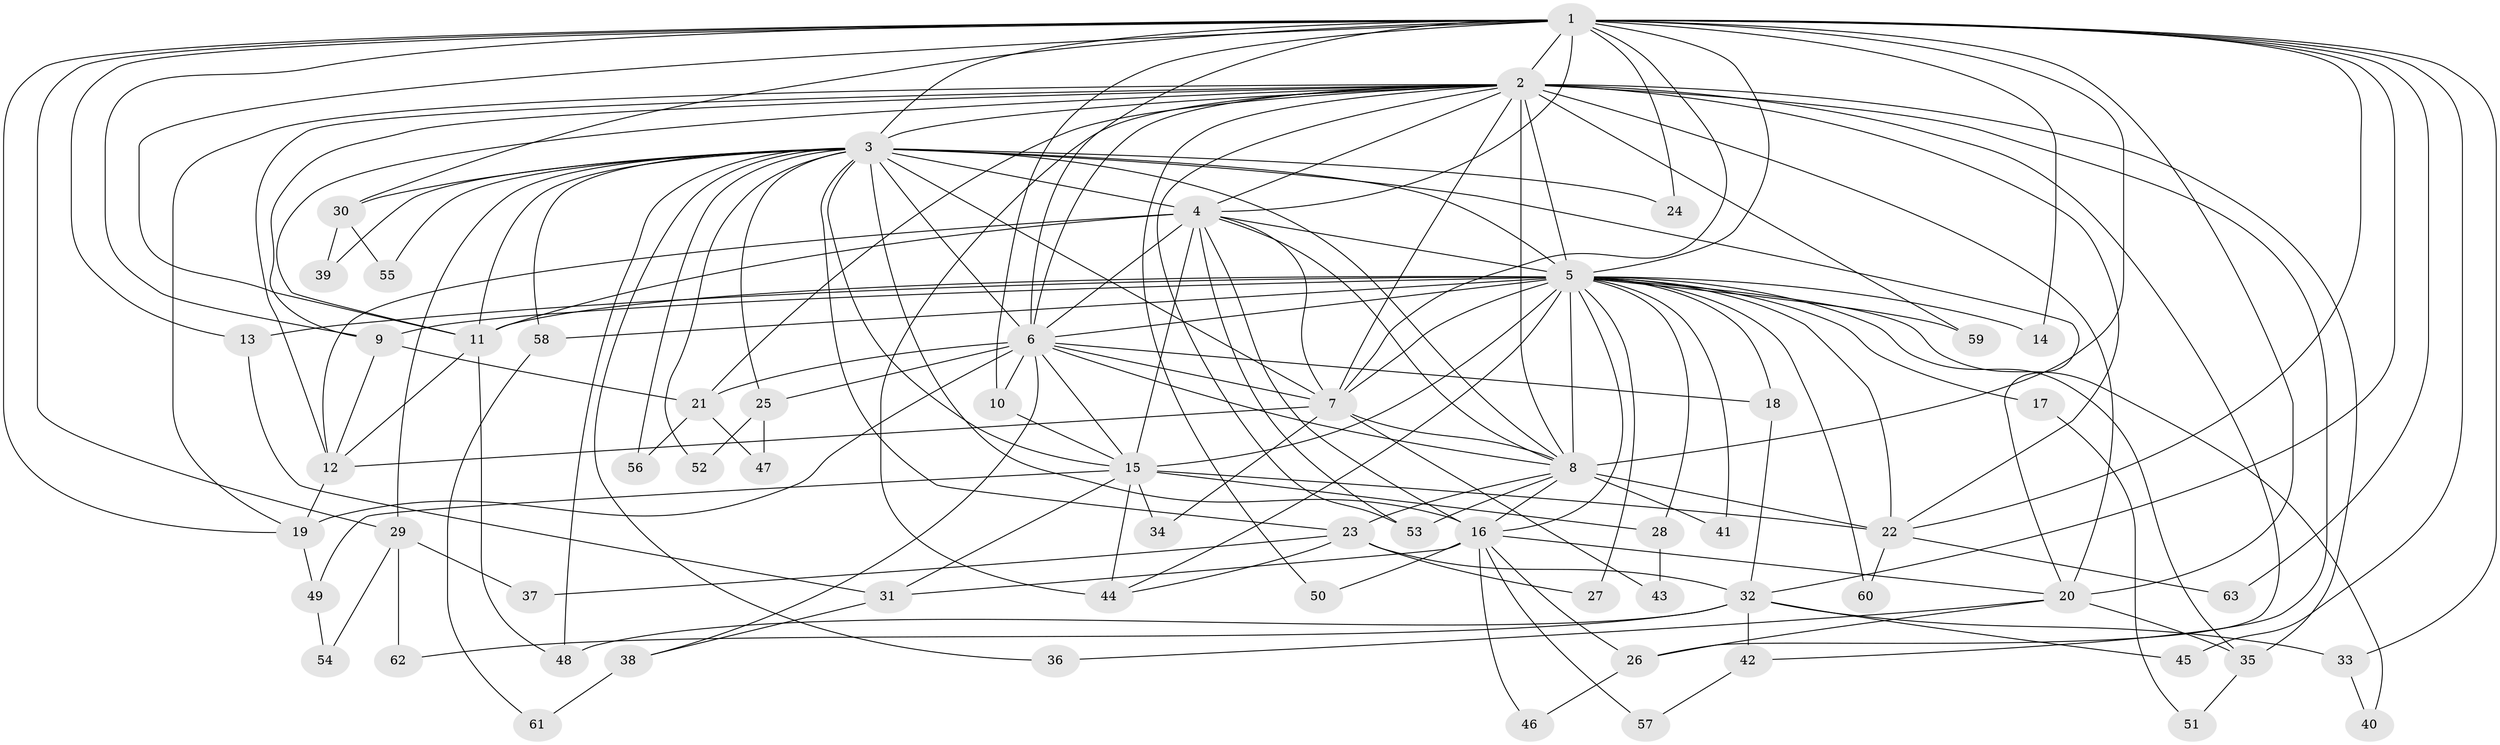 // original degree distribution, {22: 0.007936507936507936, 20: 0.007936507936507936, 31: 0.007936507936507936, 26: 0.007936507936507936, 25: 0.007936507936507936, 36: 0.007936507936507936, 17: 0.007936507936507936, 14: 0.007936507936507936, 19: 0.007936507936507936, 15: 0.007936507936507936, 5: 0.07142857142857142, 3: 0.1984126984126984, 4: 0.07142857142857142, 2: 0.5396825396825397, 6: 0.007936507936507936, 7: 0.007936507936507936, 8: 0.023809523809523808}
// Generated by graph-tools (version 1.1) at 2025/49/03/04/25 22:49:56]
// undirected, 63 vertices, 165 edges
graph export_dot {
  node [color=gray90,style=filled];
  1;
  2;
  3;
  4;
  5;
  6;
  7;
  8;
  9;
  10;
  11;
  12;
  13;
  14;
  15;
  16;
  17;
  18;
  19;
  20;
  21;
  22;
  23;
  24;
  25;
  26;
  27;
  28;
  29;
  30;
  31;
  32;
  33;
  34;
  35;
  36;
  37;
  38;
  39;
  40;
  41;
  42;
  43;
  44;
  45;
  46;
  47;
  48;
  49;
  50;
  51;
  52;
  53;
  54;
  55;
  56;
  57;
  58;
  59;
  60;
  61;
  62;
  63;
  1 -- 2 [weight=4.0];
  1 -- 3 [weight=4.0];
  1 -- 4 [weight=3.0];
  1 -- 5 [weight=3.0];
  1 -- 6 [weight=3.0];
  1 -- 7 [weight=2.0];
  1 -- 8 [weight=3.0];
  1 -- 9 [weight=1.0];
  1 -- 10 [weight=1.0];
  1 -- 11 [weight=2.0];
  1 -- 13 [weight=1.0];
  1 -- 14 [weight=1.0];
  1 -- 19 [weight=1.0];
  1 -- 20 [weight=1.0];
  1 -- 22 [weight=1.0];
  1 -- 24 [weight=1.0];
  1 -- 29 [weight=1.0];
  1 -- 30 [weight=1.0];
  1 -- 32 [weight=1.0];
  1 -- 33 [weight=1.0];
  1 -- 45 [weight=1.0];
  1 -- 63 [weight=1.0];
  2 -- 3 [weight=2.0];
  2 -- 4 [weight=1.0];
  2 -- 5 [weight=5.0];
  2 -- 6 [weight=1.0];
  2 -- 7 [weight=2.0];
  2 -- 8 [weight=3.0];
  2 -- 9 [weight=2.0];
  2 -- 11 [weight=1.0];
  2 -- 12 [weight=1.0];
  2 -- 19 [weight=1.0];
  2 -- 20 [weight=1.0];
  2 -- 21 [weight=1.0];
  2 -- 22 [weight=3.0];
  2 -- 26 [weight=1.0];
  2 -- 35 [weight=1.0];
  2 -- 42 [weight=1.0];
  2 -- 44 [weight=1.0];
  2 -- 50 [weight=1.0];
  2 -- 53 [weight=1.0];
  2 -- 59 [weight=1.0];
  3 -- 4 [weight=2.0];
  3 -- 5 [weight=2.0];
  3 -- 6 [weight=2.0];
  3 -- 7 [weight=2.0];
  3 -- 8 [weight=3.0];
  3 -- 11 [weight=1.0];
  3 -- 15 [weight=3.0];
  3 -- 16 [weight=1.0];
  3 -- 20 [weight=2.0];
  3 -- 23 [weight=2.0];
  3 -- 24 [weight=1.0];
  3 -- 25 [weight=1.0];
  3 -- 29 [weight=1.0];
  3 -- 30 [weight=1.0];
  3 -- 36 [weight=1.0];
  3 -- 39 [weight=1.0];
  3 -- 48 [weight=1.0];
  3 -- 52 [weight=1.0];
  3 -- 55 [weight=1.0];
  3 -- 56 [weight=1.0];
  3 -- 58 [weight=1.0];
  4 -- 5 [weight=1.0];
  4 -- 6 [weight=1.0];
  4 -- 7 [weight=1.0];
  4 -- 8 [weight=1.0];
  4 -- 11 [weight=1.0];
  4 -- 12 [weight=2.0];
  4 -- 15 [weight=10.0];
  4 -- 16 [weight=1.0];
  4 -- 53 [weight=1.0];
  5 -- 6 [weight=1.0];
  5 -- 7 [weight=2.0];
  5 -- 8 [weight=1.0];
  5 -- 9 [weight=2.0];
  5 -- 11 [weight=1.0];
  5 -- 13 [weight=1.0];
  5 -- 14 [weight=1.0];
  5 -- 15 [weight=2.0];
  5 -- 16 [weight=1.0];
  5 -- 17 [weight=1.0];
  5 -- 18 [weight=1.0];
  5 -- 22 [weight=1.0];
  5 -- 27 [weight=1.0];
  5 -- 28 [weight=1.0];
  5 -- 35 [weight=1.0];
  5 -- 40 [weight=1.0];
  5 -- 41 [weight=1.0];
  5 -- 44 [weight=1.0];
  5 -- 58 [weight=1.0];
  5 -- 59 [weight=1.0];
  5 -- 60 [weight=1.0];
  6 -- 7 [weight=1.0];
  6 -- 8 [weight=1.0];
  6 -- 10 [weight=1.0];
  6 -- 15 [weight=1.0];
  6 -- 18 [weight=1.0];
  6 -- 19 [weight=1.0];
  6 -- 21 [weight=1.0];
  6 -- 25 [weight=1.0];
  6 -- 38 [weight=1.0];
  7 -- 8 [weight=1.0];
  7 -- 12 [weight=1.0];
  7 -- 34 [weight=1.0];
  7 -- 43 [weight=1.0];
  8 -- 16 [weight=1.0];
  8 -- 22 [weight=7.0];
  8 -- 23 [weight=1.0];
  8 -- 41 [weight=1.0];
  8 -- 53 [weight=1.0];
  9 -- 12 [weight=1.0];
  9 -- 21 [weight=1.0];
  10 -- 15 [weight=1.0];
  11 -- 12 [weight=1.0];
  11 -- 48 [weight=1.0];
  12 -- 19 [weight=1.0];
  13 -- 31 [weight=1.0];
  15 -- 22 [weight=2.0];
  15 -- 28 [weight=1.0];
  15 -- 31 [weight=1.0];
  15 -- 34 [weight=1.0];
  15 -- 44 [weight=2.0];
  15 -- 49 [weight=1.0];
  16 -- 20 [weight=1.0];
  16 -- 26 [weight=1.0];
  16 -- 31 [weight=1.0];
  16 -- 46 [weight=1.0];
  16 -- 50 [weight=1.0];
  16 -- 57 [weight=1.0];
  17 -- 51 [weight=1.0];
  18 -- 32 [weight=1.0];
  19 -- 49 [weight=1.0];
  20 -- 26 [weight=1.0];
  20 -- 35 [weight=1.0];
  20 -- 36 [weight=1.0];
  21 -- 47 [weight=1.0];
  21 -- 56 [weight=1.0];
  22 -- 60 [weight=1.0];
  22 -- 63 [weight=1.0];
  23 -- 27 [weight=1.0];
  23 -- 32 [weight=2.0];
  23 -- 37 [weight=1.0];
  23 -- 44 [weight=1.0];
  25 -- 47 [weight=1.0];
  25 -- 52 [weight=1.0];
  26 -- 46 [weight=1.0];
  28 -- 43 [weight=1.0];
  29 -- 37 [weight=1.0];
  29 -- 54 [weight=1.0];
  29 -- 62 [weight=1.0];
  30 -- 39 [weight=1.0];
  30 -- 55 [weight=1.0];
  31 -- 38 [weight=1.0];
  32 -- 33 [weight=1.0];
  32 -- 42 [weight=1.0];
  32 -- 45 [weight=1.0];
  32 -- 48 [weight=1.0];
  32 -- 62 [weight=1.0];
  33 -- 40 [weight=1.0];
  35 -- 51 [weight=1.0];
  38 -- 61 [weight=1.0];
  42 -- 57 [weight=1.0];
  49 -- 54 [weight=1.0];
  58 -- 61 [weight=1.0];
}
